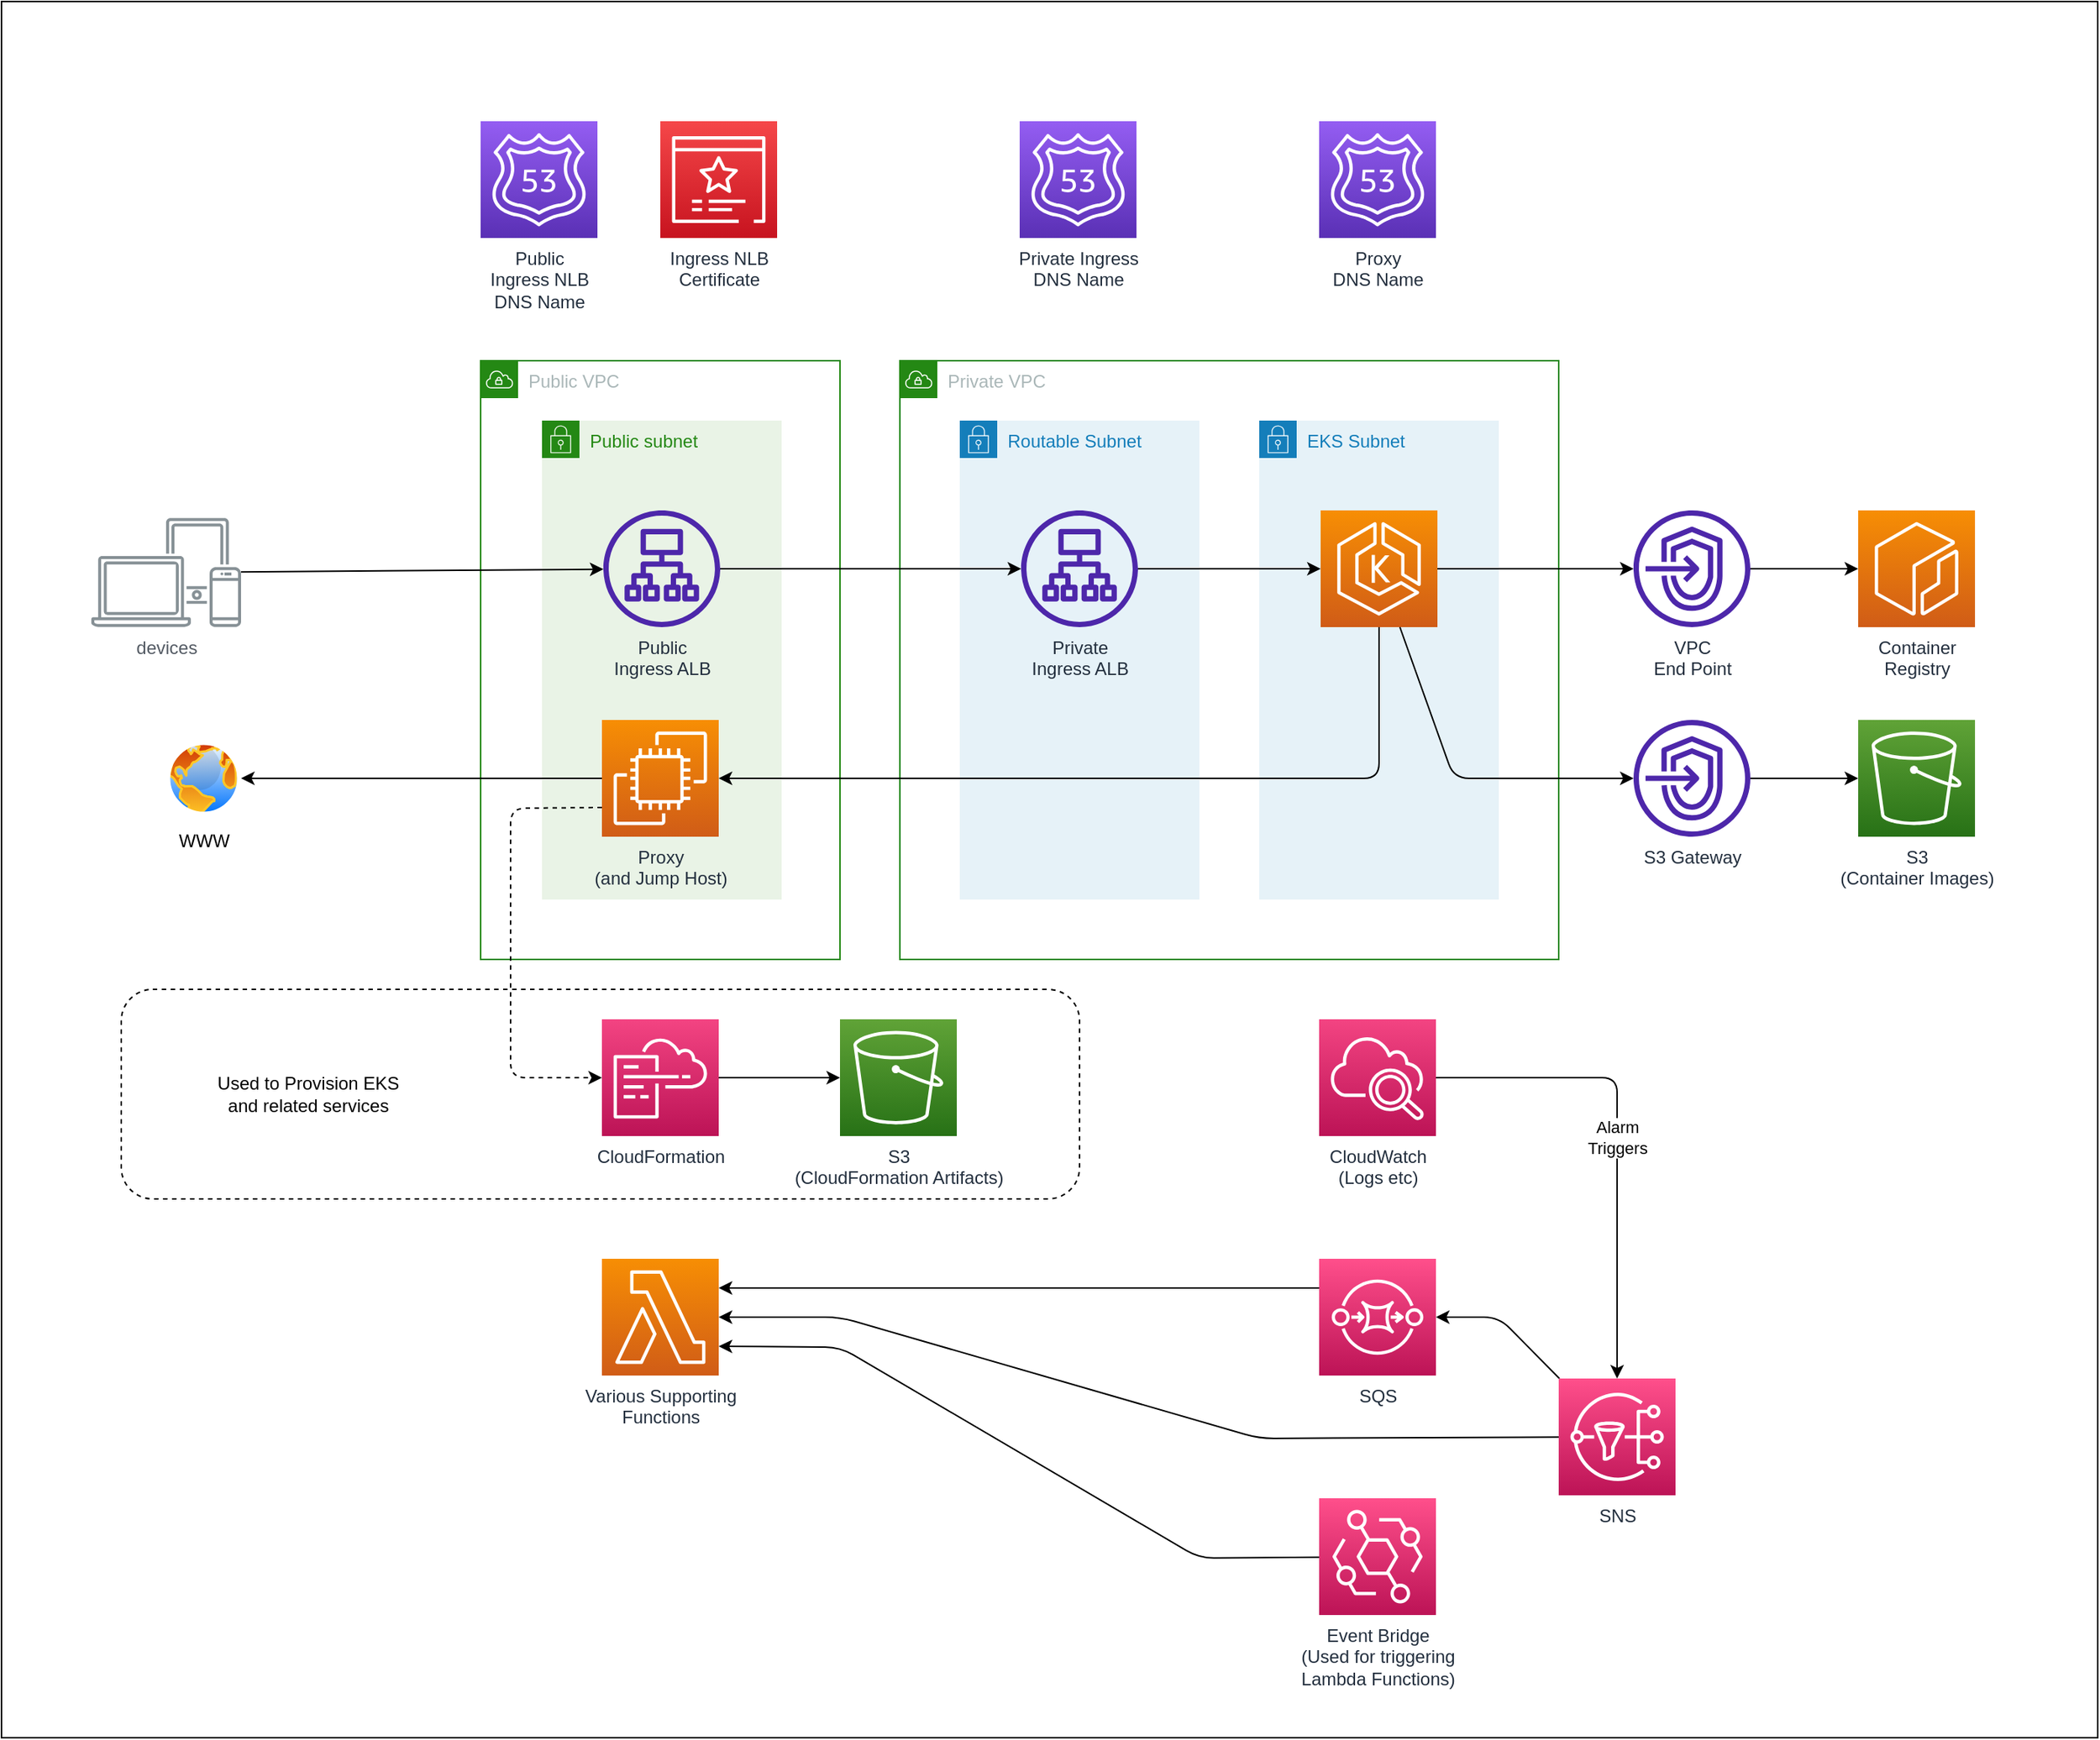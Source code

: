 <mxfile pages="2">
    <diagram id="fJJeGL6-6p_AqGsiRXhi" name="AWS Components">
        <mxGraphModel dx="2504" dy="2134" grid="1" gridSize="10" guides="1" tooltips="1" connect="1" arrows="1" fold="1" page="1" pageScale="1" pageWidth="850" pageHeight="1100" math="0" shadow="0">
            <root>
                <mxCell id="0"/>
                <mxCell id="1" parent="0"/>
                <mxCell id="JGwcwEdDxVMd2s7VXvuE-41" value="" style="rounded=0;whiteSpace=wrap;html=1;strokeColor=#000000;" parent="1" vertex="1">
                    <mxGeometry x="-360" y="-40" width="1400" height="1160" as="geometry"/>
                </mxCell>
                <mxCell id="47" value="" style="rounded=1;whiteSpace=wrap;html=1;strokeColor=#000000;dashed=1;" vertex="1" parent="1">
                    <mxGeometry x="-280" y="620" width="640" height="140" as="geometry"/>
                </mxCell>
                <mxCell id="2" value="Private VPC" style="points=[[0,0],[0.25,0],[0.5,0],[0.75,0],[1,0],[1,0.25],[1,0.5],[1,0.75],[1,1],[0.75,1],[0.5,1],[0.25,1],[0,1],[0,0.75],[0,0.5],[0,0.25]];outlineConnect=0;gradientColor=none;html=1;whiteSpace=wrap;fontSize=12;fontStyle=0;container=1;pointerEvents=0;collapsible=0;recursiveResize=0;shape=mxgraph.aws4.group;grIcon=mxgraph.aws4.group_vpc;strokeColor=#248814;fillColor=none;verticalAlign=top;align=left;spacingLeft=30;fontColor=#AAB7B8;dashed=0;" parent="1" vertex="1">
                    <mxGeometry x="240" y="200" width="440" height="400" as="geometry"/>
                </mxCell>
                <mxCell id="4" value="Routable Subnet" style="points=[[0,0],[0.25,0],[0.5,0],[0.75,0],[1,0],[1,0.25],[1,0.5],[1,0.75],[1,1],[0.75,1],[0.5,1],[0.25,1],[0,1],[0,0.75],[0,0.5],[0,0.25]];outlineConnect=0;gradientColor=none;html=1;whiteSpace=wrap;fontSize=12;fontStyle=0;container=1;pointerEvents=0;collapsible=0;recursiveResize=0;shape=mxgraph.aws4.group;grIcon=mxgraph.aws4.group_security_group;grStroke=0;strokeColor=#147EBA;fillColor=#E6F2F8;verticalAlign=top;align=left;spacingLeft=30;fontColor=#147EBA;dashed=0;" parent="2" vertex="1">
                    <mxGeometry x="40" y="40" width="160" height="320" as="geometry"/>
                </mxCell>
                <mxCell id="25" value="&lt;div&gt;Private&lt;/div&gt;&lt;div&gt;Ingress ALB&lt;br&gt;&lt;/div&gt;" style="sketch=0;outlineConnect=0;fontColor=#232F3E;gradientColor=none;fillColor=#4D27AA;strokeColor=none;dashed=0;verticalLabelPosition=bottom;verticalAlign=top;align=center;html=1;fontSize=12;fontStyle=0;aspect=fixed;pointerEvents=1;shape=mxgraph.aws4.application_load_balancer;" parent="4" vertex="1">
                    <mxGeometry x="41" y="60" width="78" height="78" as="geometry"/>
                </mxCell>
                <mxCell id="5" value="&lt;div&gt;EKS Subnet&lt;/div&gt;" style="points=[[0,0],[0.25,0],[0.5,0],[0.75,0],[1,0],[1,0.25],[1,0.5],[1,0.75],[1,1],[0.75,1],[0.5,1],[0.25,1],[0,1],[0,0.75],[0,0.5],[0,0.25]];outlineConnect=0;gradientColor=none;html=1;whiteSpace=wrap;fontSize=12;fontStyle=0;container=1;pointerEvents=0;collapsible=0;recursiveResize=0;shape=mxgraph.aws4.group;grIcon=mxgraph.aws4.group_security_group;grStroke=0;strokeColor=#147EBA;fillColor=#E6F2F8;verticalAlign=top;align=left;spacingLeft=30;fontColor=#147EBA;dashed=0;" parent="2" vertex="1">
                    <mxGeometry x="240" y="40" width="160" height="320" as="geometry"/>
                </mxCell>
                <mxCell id="10" value="" style="sketch=0;points=[[0,0,0],[0.25,0,0],[0.5,0,0],[0.75,0,0],[1,0,0],[0,1,0],[0.25,1,0],[0.5,1,0],[0.75,1,0],[1,1,0],[0,0.25,0],[0,0.5,0],[0,0.75,0],[1,0.25,0],[1,0.5,0],[1,0.75,0]];outlineConnect=0;fontColor=#232F3E;gradientColor=#F78E04;gradientDirection=north;fillColor=#D05C17;strokeColor=#ffffff;dashed=0;verticalLabelPosition=bottom;verticalAlign=top;align=center;html=1;fontSize=12;fontStyle=0;aspect=fixed;shape=mxgraph.aws4.resourceIcon;resIcon=mxgraph.aws4.eks;" parent="5" vertex="1">
                    <mxGeometry x="41" y="60" width="78" height="78" as="geometry"/>
                </mxCell>
                <mxCell id="27" style="edgeStyle=none;html=1;entryX=0;entryY=0.5;entryDx=0;entryDy=0;entryPerimeter=0;" parent="2" source="25" target="10" edge="1">
                    <mxGeometry relative="1" as="geometry"/>
                </mxCell>
                <mxCell id="6" value="Public VPC" style="points=[[0,0],[0.25,0],[0.5,0],[0.75,0],[1,0],[1,0.25],[1,0.5],[1,0.75],[1,1],[0.75,1],[0.5,1],[0.25,1],[0,1],[0,0.75],[0,0.5],[0,0.25]];outlineConnect=0;gradientColor=none;html=1;whiteSpace=wrap;fontSize=12;fontStyle=0;container=1;pointerEvents=0;collapsible=0;recursiveResize=0;shape=mxgraph.aws4.group;grIcon=mxgraph.aws4.group_vpc;strokeColor=#248814;fillColor=none;verticalAlign=top;align=left;spacingLeft=30;fontColor=#AAB7B8;dashed=0;" parent="1" vertex="1">
                    <mxGeometry x="-40" y="200" width="240" height="400" as="geometry"/>
                </mxCell>
                <mxCell id="9" value="Public subnet" style="points=[[0,0],[0.25,0],[0.5,0],[0.75,0],[1,0],[1,0.25],[1,0.5],[1,0.75],[1,1],[0.75,1],[0.5,1],[0.25,1],[0,1],[0,0.75],[0,0.5],[0,0.25]];outlineConnect=0;gradientColor=none;html=1;whiteSpace=wrap;fontSize=12;fontStyle=0;container=1;pointerEvents=0;collapsible=0;recursiveResize=0;shape=mxgraph.aws4.group;grIcon=mxgraph.aws4.group_security_group;grStroke=0;strokeColor=#248814;fillColor=#E9F3E6;verticalAlign=top;align=left;spacingLeft=30;fontColor=#248814;dashed=0;" parent="6" vertex="1">
                    <mxGeometry x="41" y="40" width="160" height="320" as="geometry"/>
                </mxCell>
                <mxCell id="17" value="&lt;div&gt;Proxy&lt;/div&gt;&lt;div&gt;(and Jump Host)&lt;br&gt;&lt;/div&gt;" style="sketch=0;points=[[0,0,0],[0.25,0,0],[0.5,0,0],[0.75,0,0],[1,0,0],[0,1,0],[0.25,1,0],[0.5,1,0],[0.75,1,0],[1,1,0],[0,0.25,0],[0,0.5,0],[0,0.75,0],[1,0.25,0],[1,0.5,0],[1,0.75,0]];outlineConnect=0;fontColor=#232F3E;gradientColor=#F78E04;gradientDirection=north;fillColor=#D05C17;strokeColor=#ffffff;dashed=0;verticalLabelPosition=bottom;verticalAlign=top;align=center;html=1;fontSize=12;fontStyle=0;aspect=fixed;shape=mxgraph.aws4.resourceIcon;resIcon=mxgraph.aws4.ec2;" parent="9" vertex="1">
                    <mxGeometry x="40" y="200" width="78" height="78" as="geometry"/>
                </mxCell>
                <mxCell id="24" value="&lt;div&gt;Public&lt;/div&gt;&lt;div&gt;Ingress ALB&lt;/div&gt;" style="sketch=0;outlineConnect=0;fontColor=#232F3E;gradientColor=none;fillColor=#4D27AA;strokeColor=none;dashed=0;verticalLabelPosition=bottom;verticalAlign=top;align=center;html=1;fontSize=12;fontStyle=0;aspect=fixed;pointerEvents=1;shape=mxgraph.aws4.application_load_balancer;" parent="9" vertex="1">
                    <mxGeometry x="41" y="60" width="78" height="78" as="geometry"/>
                </mxCell>
                <mxCell id="14" style="edgeStyle=none;html=1;" parent="1" source="13" target="24" edge="1">
                    <mxGeometry relative="1" as="geometry">
                        <mxPoint x="42" y="338.705" as="targetPoint"/>
                    </mxGeometry>
                </mxCell>
                <mxCell id="13" value="devices" style="sketch=0;outlineConnect=0;gradientColor=none;fontColor=#545B64;strokeColor=none;fillColor=#879196;dashed=0;verticalLabelPosition=bottom;verticalAlign=top;align=center;html=1;fontSize=12;fontStyle=0;aspect=fixed;shape=mxgraph.aws4.illustration_devices;pointerEvents=1" parent="1" vertex="1">
                    <mxGeometry x="-300" y="305" width="100" height="73" as="geometry"/>
                </mxCell>
                <mxCell id="18" value="WWW" style="aspect=fixed;perimeter=ellipsePerimeter;html=1;align=center;shadow=0;dashed=0;spacingTop=3;image;image=img/lib/active_directory/internet_globe.svg;" parent="1" vertex="1">
                    <mxGeometry x="-250" y="454" width="50" height="50" as="geometry"/>
                </mxCell>
                <mxCell id="19" style="edgeStyle=none;html=1;entryX=1;entryY=0.5;entryDx=0;entryDy=0;" parent="1" source="17" target="18" edge="1">
                    <mxGeometry relative="1" as="geometry"/>
                </mxCell>
                <mxCell id="20" style="edgeStyle=none;html=1;entryX=1;entryY=0.5;entryDx=0;entryDy=0;entryPerimeter=0;" parent="1" source="10" target="17" edge="1">
                    <mxGeometry relative="1" as="geometry">
                        <Array as="points">
                            <mxPoint x="560" y="479"/>
                        </Array>
                    </mxGeometry>
                </mxCell>
                <mxCell id="21" value="Public&lt;br&gt;&lt;div&gt;Ingress NLB&lt;/div&gt;&lt;div&gt;DNS Name&lt;br&gt;&lt;/div&gt;" style="sketch=0;points=[[0,0,0],[0.25,0,0],[0.5,0,0],[0.75,0,0],[1,0,0],[0,1,0],[0.25,1,0],[0.5,1,0],[0.75,1,0],[1,1,0],[0,0.25,0],[0,0.5,0],[0,0.75,0],[1,0.25,0],[1,0.5,0],[1,0.75,0]];outlineConnect=0;fontColor=#232F3E;gradientColor=#945DF2;gradientDirection=north;fillColor=#5A30B5;strokeColor=#ffffff;dashed=0;verticalLabelPosition=bottom;verticalAlign=top;align=center;html=1;fontSize=12;fontStyle=0;aspect=fixed;shape=mxgraph.aws4.resourceIcon;resIcon=mxgraph.aws4.route_53;" parent="1" vertex="1">
                    <mxGeometry x="-40" y="40" width="78" height="78" as="geometry"/>
                </mxCell>
                <mxCell id="22" value="&lt;div&gt;Ingress NLB&lt;br&gt;&lt;/div&gt;&lt;div&gt;Certificate&lt;/div&gt;" style="sketch=0;points=[[0,0,0],[0.25,0,0],[0.5,0,0],[0.75,0,0],[1,0,0],[0,1,0],[0.25,1,0],[0.5,1,0],[0.75,1,0],[1,1,0],[0,0.25,0],[0,0.5,0],[0,0.75,0],[1,0.25,0],[1,0.5,0],[1,0.75,0]];outlineConnect=0;fontColor=#232F3E;gradientColor=#F54749;gradientDirection=north;fillColor=#C7131F;strokeColor=#ffffff;dashed=0;verticalLabelPosition=bottom;verticalAlign=top;align=center;html=1;fontSize=12;fontStyle=0;aspect=fixed;shape=mxgraph.aws4.resourceIcon;resIcon=mxgraph.aws4.certificate_manager_3;" parent="1" vertex="1">
                    <mxGeometry x="80" y="40" width="78" height="78" as="geometry"/>
                </mxCell>
                <mxCell id="23" value="&lt;div&gt;Proxy&lt;/div&gt;&lt;div&gt;DNS Name&lt;br&gt;&lt;/div&gt;" style="sketch=0;points=[[0,0,0],[0.25,0,0],[0.5,0,0],[0.75,0,0],[1,0,0],[0,1,0],[0.25,1,0],[0.5,1,0],[0.75,1,0],[1,1,0],[0,0.25,0],[0,0.5,0],[0,0.75,0],[1,0.25,0],[1,0.5,0],[1,0.75,0]];outlineConnect=0;fontColor=#232F3E;gradientColor=#945DF2;gradientDirection=north;fillColor=#5A30B5;strokeColor=#ffffff;dashed=0;verticalLabelPosition=bottom;verticalAlign=top;align=center;html=1;fontSize=12;fontStyle=0;aspect=fixed;shape=mxgraph.aws4.resourceIcon;resIcon=mxgraph.aws4.route_53;" parent="1" vertex="1">
                    <mxGeometry x="520" y="40" width="78" height="78" as="geometry"/>
                </mxCell>
                <mxCell id="26" style="edgeStyle=none;html=1;" parent="1" source="24" target="25" edge="1">
                    <mxGeometry relative="1" as="geometry"/>
                </mxCell>
                <mxCell id="28" value="&lt;div&gt;Private Ingress&lt;/div&gt;&lt;div&gt;DNS Name&lt;br&gt;&lt;/div&gt;" style="sketch=0;points=[[0,0,0],[0.25,0,0],[0.5,0,0],[0.75,0,0],[1,0,0],[0,1,0],[0.25,1,0],[0.5,1,0],[0.75,1,0],[1,1,0],[0,0.25,0],[0,0.5,0],[0,0.75,0],[1,0.25,0],[1,0.5,0],[1,0.75,0]];outlineConnect=0;fontColor=#232F3E;gradientColor=#945DF2;gradientDirection=north;fillColor=#5A30B5;strokeColor=#ffffff;dashed=0;verticalLabelPosition=bottom;verticalAlign=top;align=center;html=1;fontSize=12;fontStyle=0;aspect=fixed;shape=mxgraph.aws4.resourceIcon;resIcon=mxgraph.aws4.route_53;" parent="1" vertex="1">
                    <mxGeometry x="320" y="40" width="78" height="78" as="geometry"/>
                </mxCell>
                <mxCell id="29" value="&lt;div&gt;Various Supporting&lt;/div&gt;&lt;div&gt;Functions&lt;br&gt;&lt;/div&gt;" style="sketch=0;points=[[0,0,0],[0.25,0,0],[0.5,0,0],[0.75,0,0],[1,0,0],[0,1,0],[0.25,1,0],[0.5,1,0],[0.75,1,0],[1,1,0],[0,0.25,0],[0,0.5,0],[0,0.75,0],[1,0.25,0],[1,0.5,0],[1,0.75,0]];outlineConnect=0;fontColor=#232F3E;gradientColor=#F78E04;gradientDirection=north;fillColor=#D05C17;strokeColor=#ffffff;dashed=0;verticalLabelPosition=bottom;verticalAlign=top;align=center;html=1;fontSize=12;fontStyle=0;aspect=fixed;shape=mxgraph.aws4.resourceIcon;resIcon=mxgraph.aws4.lambda;" parent="1" vertex="1">
                    <mxGeometry x="41" y="800" width="78" height="78" as="geometry"/>
                </mxCell>
                <mxCell id="43" style="edgeStyle=none;html=1;entryX=1;entryY=0.75;entryDx=0;entryDy=0;entryPerimeter=0;" edge="1" parent="1" source="30" target="29">
                    <mxGeometry relative="1" as="geometry">
                        <Array as="points">
                            <mxPoint x="440" y="1000"/>
                            <mxPoint x="200" y="859"/>
                        </Array>
                    </mxGeometry>
                </mxCell>
                <mxCell id="30" value="&lt;div&gt;Event Bridge&lt;/div&gt;&lt;div&gt;(Used for triggering &lt;br&gt;&lt;/div&gt;&lt;div&gt;Lambda Functions)&lt;br&gt;&lt;/div&gt;" style="sketch=0;points=[[0,0,0],[0.25,0,0],[0.5,0,0],[0.75,0,0],[1,0,0],[0,1,0],[0.25,1,0],[0.5,1,0],[0.75,1,0],[1,1,0],[0,0.25,0],[0,0.5,0],[0,0.75,0],[1,0.25,0],[1,0.5,0],[1,0.75,0]];outlineConnect=0;fontColor=#232F3E;gradientColor=#FF4F8B;gradientDirection=north;fillColor=#BC1356;strokeColor=#ffffff;dashed=0;verticalLabelPosition=bottom;verticalAlign=top;align=center;html=1;fontSize=12;fontStyle=0;aspect=fixed;shape=mxgraph.aws4.resourceIcon;resIcon=mxgraph.aws4.eventbridge;" parent="1" vertex="1">
                    <mxGeometry x="520" y="960" width="78" height="78" as="geometry"/>
                </mxCell>
                <mxCell id="54" value="&lt;div&gt;Alarm&lt;/div&gt;&lt;div&gt;Triggers&lt;br&gt;&lt;/div&gt;" style="edgeStyle=none;html=1;entryX=0.5;entryY=0;entryDx=0;entryDy=0;entryPerimeter=0;exitX=1;exitY=0.5;exitDx=0;exitDy=0;exitPerimeter=0;" edge="1" parent="1" source="31" target="49">
                    <mxGeometry relative="1" as="geometry">
                        <Array as="points">
                            <mxPoint x="719" y="679"/>
                        </Array>
                    </mxGeometry>
                </mxCell>
                <mxCell id="31" value="&lt;div&gt;CloudWatch&lt;/div&gt;&lt;div&gt;(Logs etc)&lt;br&gt;&lt;/div&gt;" style="sketch=0;points=[[0,0,0],[0.25,0,0],[0.5,0,0],[0.75,0,0],[1,0,0],[0,1,0],[0.25,1,0],[0.5,1,0],[0.75,1,0],[1,1,0],[0,0.25,0],[0,0.5,0],[0,0.75,0],[1,0.25,0],[1,0.5,0],[1,0.75,0]];points=[[0,0,0],[0.25,0,0],[0.5,0,0],[0.75,0,0],[1,0,0],[0,1,0],[0.25,1,0],[0.5,1,0],[0.75,1,0],[1,1,0],[0,0.25,0],[0,0.5,0],[0,0.75,0],[1,0.25,0],[1,0.5,0],[1,0.75,0]];outlineConnect=0;fontColor=#232F3E;gradientColor=#F34482;gradientDirection=north;fillColor=#BC1356;strokeColor=#ffffff;dashed=0;verticalLabelPosition=bottom;verticalAlign=top;align=center;html=1;fontSize=12;fontStyle=0;aspect=fixed;shape=mxgraph.aws4.resourceIcon;resIcon=mxgraph.aws4.cloudwatch_2;" parent="1" vertex="1">
                    <mxGeometry x="520" y="640" width="78" height="78" as="geometry"/>
                </mxCell>
                <mxCell id="32" value="&lt;div&gt;Container&lt;/div&gt;&lt;div&gt;Registry&lt;br&gt;&lt;/div&gt;" style="sketch=0;points=[[0,0,0],[0.25,0,0],[0.5,0,0],[0.75,0,0],[1,0,0],[0,1,0],[0.25,1,0],[0.5,1,0],[0.75,1,0],[1,1,0],[0,0.25,0],[0,0.5,0],[0,0.75,0],[1,0.25,0],[1,0.5,0],[1,0.75,0]];outlineConnect=0;fontColor=#232F3E;gradientColor=#F78E04;gradientDirection=north;fillColor=#D05C17;strokeColor=#ffffff;dashed=0;verticalLabelPosition=bottom;verticalAlign=top;align=center;html=1;fontSize=12;fontStyle=0;aspect=fixed;shape=mxgraph.aws4.resourceIcon;resIcon=mxgraph.aws4.ecr;" parent="1" vertex="1">
                    <mxGeometry x="880" y="300" width="78" height="78" as="geometry"/>
                </mxCell>
                <mxCell id="36" style="edgeStyle=none;html=1;entryX=0;entryY=0.5;entryDx=0;entryDy=0;entryPerimeter=0;" parent="1" source="34" target="32" edge="1">
                    <mxGeometry relative="1" as="geometry"/>
                </mxCell>
                <mxCell id="34" value="&lt;div&gt;VPC&lt;/div&gt;&lt;div&gt;End Point&lt;br&gt;&lt;/div&gt;" style="sketch=0;outlineConnect=0;fontColor=#232F3E;gradientColor=none;fillColor=#4D27AA;strokeColor=none;dashed=0;verticalLabelPosition=bottom;verticalAlign=top;align=center;html=1;fontSize=12;fontStyle=0;aspect=fixed;pointerEvents=1;shape=mxgraph.aws4.endpoints;" parent="1" vertex="1">
                    <mxGeometry x="730" y="300" width="78" height="78" as="geometry"/>
                </mxCell>
                <mxCell id="35" style="edgeStyle=none;html=1;" parent="1" source="10" target="34" edge="1">
                    <mxGeometry relative="1" as="geometry"/>
                </mxCell>
                <mxCell id="41" style="edgeStyle=none;html=1;entryX=0;entryY=0.5;entryDx=0;entryDy=0;entryPerimeter=0;" parent="1" source="37" target="39" edge="1">
                    <mxGeometry relative="1" as="geometry"/>
                </mxCell>
                <mxCell id="37" value="S3 Gateway" style="sketch=0;outlineConnect=0;fontColor=#232F3E;gradientColor=none;fillColor=#4D27AA;strokeColor=none;dashed=0;verticalLabelPosition=bottom;verticalAlign=top;align=center;html=1;fontSize=12;fontStyle=0;aspect=fixed;pointerEvents=1;shape=mxgraph.aws4.endpoints;" parent="1" vertex="1">
                    <mxGeometry x="730" y="440" width="78" height="78" as="geometry"/>
                </mxCell>
                <mxCell id="39" value="&lt;div&gt;S3&lt;/div&gt;&lt;div&gt;(Container Images)&lt;br&gt;&lt;/div&gt;" style="sketch=0;points=[[0,0,0],[0.25,0,0],[0.5,0,0],[0.75,0,0],[1,0,0],[0,1,0],[0.25,1,0],[0.5,1,0],[0.75,1,0],[1,1,0],[0,0.25,0],[0,0.5,0],[0,0.75,0],[1,0.25,0],[1,0.5,0],[1,0.75,0]];outlineConnect=0;fontColor=#232F3E;gradientColor=#60A337;gradientDirection=north;fillColor=#277116;strokeColor=#ffffff;dashed=0;verticalLabelPosition=bottom;verticalAlign=top;align=center;html=1;fontSize=12;fontStyle=0;aspect=fixed;shape=mxgraph.aws4.resourceIcon;resIcon=mxgraph.aws4.s3;" parent="1" vertex="1">
                    <mxGeometry x="880" y="440" width="78" height="78" as="geometry"/>
                </mxCell>
                <mxCell id="40" style="edgeStyle=none;html=1;" parent="1" source="10" target="37" edge="1">
                    <mxGeometry relative="1" as="geometry">
                        <Array as="points">
                            <mxPoint x="610" y="479"/>
                        </Array>
                    </mxGeometry>
                </mxCell>
                <mxCell id="42" value="&lt;div&gt;S3&lt;/div&gt;&lt;div&gt;(CloudFormation Artifacts)&lt;br&gt;&lt;/div&gt;" style="sketch=0;points=[[0,0,0],[0.25,0,0],[0.5,0,0],[0.75,0,0],[1,0,0],[0,1,0],[0.25,1,0],[0.5,1,0],[0.75,1,0],[1,1,0],[0,0.25,0],[0,0.5,0],[0,0.75,0],[1,0.25,0],[1,0.5,0],[1,0.75,0]];outlineConnect=0;fontColor=#232F3E;gradientColor=#60A337;gradientDirection=north;fillColor=#277116;strokeColor=#ffffff;dashed=0;verticalLabelPosition=bottom;verticalAlign=top;align=center;html=1;fontSize=12;fontStyle=0;aspect=fixed;shape=mxgraph.aws4.resourceIcon;resIcon=mxgraph.aws4.s3;" vertex="1" parent="1">
                    <mxGeometry x="200" y="640" width="78" height="78" as="geometry"/>
                </mxCell>
                <mxCell id="45" style="edgeStyle=none;html=1;entryX=0;entryY=0.5;entryDx=0;entryDy=0;entryPerimeter=0;" edge="1" parent="1" source="44" target="42">
                    <mxGeometry relative="1" as="geometry"/>
                </mxCell>
                <mxCell id="44" value="CloudFormation" style="sketch=0;points=[[0,0,0],[0.25,0,0],[0.5,0,0],[0.75,0,0],[1,0,0],[0,1,0],[0.25,1,0],[0.5,1,0],[0.75,1,0],[1,1,0],[0,0.25,0],[0,0.5,0],[0,0.75,0],[1,0.25,0],[1,0.5,0],[1,0.75,0]];points=[[0,0,0],[0.25,0,0],[0.5,0,0],[0.75,0,0],[1,0,0],[0,1,0],[0.25,1,0],[0.5,1,0],[0.75,1,0],[1,1,0],[0,0.25,0],[0,0.5,0],[0,0.75,0],[1,0.25,0],[1,0.5,0],[1,0.75,0]];outlineConnect=0;fontColor=#232F3E;gradientColor=#F34482;gradientDirection=north;fillColor=#BC1356;strokeColor=#ffffff;dashed=0;verticalLabelPosition=bottom;verticalAlign=top;align=center;html=1;fontSize=12;fontStyle=0;aspect=fixed;shape=mxgraph.aws4.resourceIcon;resIcon=mxgraph.aws4.cloudformation;" vertex="1" parent="1">
                    <mxGeometry x="41" y="640" width="78" height="78" as="geometry"/>
                </mxCell>
                <mxCell id="46" style="edgeStyle=none;html=1;entryX=0;entryY=0.5;entryDx=0;entryDy=0;entryPerimeter=0;exitX=0;exitY=0.75;exitDx=0;exitDy=0;exitPerimeter=0;dashed=1;" edge="1" parent="1" source="17" target="44">
                    <mxGeometry relative="1" as="geometry">
                        <Array as="points">
                            <mxPoint x="-20" y="499"/>
                            <mxPoint x="-20" y="679"/>
                        </Array>
                    </mxGeometry>
                </mxCell>
                <mxCell id="48" value="Used to Provision EKS and related services" style="text;html=1;strokeColor=none;fillColor=none;align=center;verticalAlign=middle;whiteSpace=wrap;rounded=0;" vertex="1" parent="1">
                    <mxGeometry x="-220" y="675" width="130" height="30" as="geometry"/>
                </mxCell>
                <mxCell id="51" style="edgeStyle=none;html=1;entryX=1;entryY=0.5;entryDx=0;entryDy=0;entryPerimeter=0;" edge="1" parent="1" source="49" target="50">
                    <mxGeometry relative="1" as="geometry">
                        <Array as="points">
                            <mxPoint x="640" y="839"/>
                        </Array>
                    </mxGeometry>
                </mxCell>
                <mxCell id="53" style="edgeStyle=none;html=1;entryX=1;entryY=0.5;entryDx=0;entryDy=0;entryPerimeter=0;" edge="1" parent="1" source="49" target="29">
                    <mxGeometry relative="1" as="geometry">
                        <Array as="points">
                            <mxPoint x="480" y="920"/>
                            <mxPoint x="200" y="839"/>
                        </Array>
                    </mxGeometry>
                </mxCell>
                <mxCell id="49" value="SNS" style="sketch=0;points=[[0,0,0],[0.25,0,0],[0.5,0,0],[0.75,0,0],[1,0,0],[0,1,0],[0.25,1,0],[0.5,1,0],[0.75,1,0],[1,1,0],[0,0.25,0],[0,0.5,0],[0,0.75,0],[1,0.25,0],[1,0.5,0],[1,0.75,0]];outlineConnect=0;fontColor=#232F3E;gradientColor=#FF4F8B;gradientDirection=north;fillColor=#BC1356;strokeColor=#ffffff;dashed=0;verticalLabelPosition=bottom;verticalAlign=top;align=center;html=1;fontSize=12;fontStyle=0;aspect=fixed;shape=mxgraph.aws4.resourceIcon;resIcon=mxgraph.aws4.sns;" vertex="1" parent="1">
                    <mxGeometry x="680" y="880" width="78" height="78" as="geometry"/>
                </mxCell>
                <mxCell id="52" style="edgeStyle=none;html=1;entryX=1;entryY=0.25;entryDx=0;entryDy=0;entryPerimeter=0;exitX=0;exitY=0.25;exitDx=0;exitDy=0;exitPerimeter=0;" edge="1" parent="1" source="50" target="29">
                    <mxGeometry relative="1" as="geometry"/>
                </mxCell>
                <mxCell id="50" value="SQS" style="sketch=0;points=[[0,0,0],[0.25,0,0],[0.5,0,0],[0.75,0,0],[1,0,0],[0,1,0],[0.25,1,0],[0.5,1,0],[0.75,1,0],[1,1,0],[0,0.25,0],[0,0.5,0],[0,0.75,0],[1,0.25,0],[1,0.5,0],[1,0.75,0]];outlineConnect=0;fontColor=#232F3E;gradientColor=#FF4F8B;gradientDirection=north;fillColor=#BC1356;strokeColor=#ffffff;dashed=0;verticalLabelPosition=bottom;verticalAlign=top;align=center;html=1;fontSize=12;fontStyle=0;aspect=fixed;shape=mxgraph.aws4.resourceIcon;resIcon=mxgraph.aws4.sqs;" vertex="1" parent="1">
                    <mxGeometry x="520" y="800" width="78" height="78" as="geometry"/>
                </mxCell>
            </root>
        </mxGraphModel>
    </diagram>
    <diagram id="NClhZh8iLGfi0EfKB1Yt" name="EKS Components">
        <mxGraphModel dx="2062" dy="1229" grid="1" gridSize="10" guides="1" tooltips="1" connect="1" arrows="1" fold="1" page="1" pageScale="1" pageWidth="850" pageHeight="1100" math="0" shadow="0">
            <root>
                <mxCell id="GFoCWtuotjD4sGx1J90k-0"/>
                <mxCell id="GFoCWtuotjD4sGx1J90k-1" parent="GFoCWtuotjD4sGx1J90k-0"/>
                <mxCell id="F5e7fQ9ra3P3XtKdDSP4-0" value="" style="rounded=1;whiteSpace=wrap;html=1;strokeColor=none;" vertex="1" parent="GFoCWtuotjD4sGx1J90k-1">
                    <mxGeometry x="40" y="40" width="560" height="760" as="geometry"/>
                </mxCell>
                <mxCell id="BORFXKp_mWNrE0BTdBku-0" value="EKS" style="fillColor=none;strokeColor=#5A6C86;dashed=1;verticalAlign=top;fontStyle=0;fontColor=#5A6C86;" parent="GFoCWtuotjD4sGx1J90k-1" vertex="1">
                    <mxGeometry x="120" y="120" width="400" height="600" as="geometry"/>
                </mxCell>
                <mxCell id="BORFXKp_mWNrE0BTdBku-1" value="&lt;div&gt;AWS LoadBalancer&lt;/div&gt;&lt;div&gt;Controller&lt;br&gt;&lt;/div&gt;" style="sketch=0;outlineConnect=0;fontColor=#232F3E;gradientColor=none;fillColor=#232F3D;strokeColor=none;dashed=0;verticalLabelPosition=bottom;verticalAlign=top;align=center;html=1;fontSize=12;fontStyle=0;aspect=fixed;pointerEvents=1;shape=mxgraph.aws4.external_sdk;" parent="GFoCWtuotjD4sGx1J90k-1" vertex="1">
                    <mxGeometry x="170" y="240" width="68" height="78" as="geometry"/>
                </mxCell>
                <mxCell id="BORFXKp_mWNrE0BTdBku-2" value="" style="sketch=0;points=[[0,0,0],[0.25,0,0],[0.5,0,0],[0.75,0,0],[1,0,0],[0,1,0],[0.25,1,0],[0.5,1,0],[0.75,1,0],[1,1,0],[0,0.25,0],[0,0.5,0],[0,0.75,0],[1,0.25,0],[1,0.5,0],[1,0.75,0]];outlineConnect=0;fontColor=#232F3E;gradientColor=#F78E04;gradientDirection=north;fillColor=#D05C17;strokeColor=#ffffff;dashed=0;verticalLabelPosition=bottom;verticalAlign=top;align=center;html=1;fontSize=12;fontStyle=0;aspect=fixed;shape=mxgraph.aws4.resourceIcon;resIcon=mxgraph.aws4.eks;" parent="GFoCWtuotjD4sGx1J90k-1" vertex="1">
                    <mxGeometry x="120" y="120" width="78" height="78" as="geometry"/>
                </mxCell>
                <mxCell id="BORFXKp_mWNrE0BTdBku-3" value="ArgoCD" style="sketch=0;outlineConnect=0;fontColor=#232F3E;gradientColor=none;fillColor=#232F3D;strokeColor=none;dashed=0;verticalLabelPosition=bottom;verticalAlign=top;align=center;html=1;fontSize=12;fontStyle=0;aspect=fixed;pointerEvents=1;shape=mxgraph.aws4.external_sdk;" parent="GFoCWtuotjD4sGx1J90k-1" vertex="1">
                    <mxGeometry x="170" y="400" width="68" height="78" as="geometry"/>
                </mxCell>
                <mxCell id="BORFXKp_mWNrE0BTdBku-4" value="&lt;div&gt;AWS Autoscaler&lt;/div&gt;&lt;div&gt;Controller&lt;br&gt;&lt;/div&gt;" style="sketch=0;outlineConnect=0;fontColor=#232F3E;gradientColor=none;fillColor=#232F3D;strokeColor=none;dashed=0;verticalLabelPosition=bottom;verticalAlign=top;align=center;html=1;fontSize=12;fontStyle=0;aspect=fixed;pointerEvents=1;shape=mxgraph.aws4.external_sdk;" parent="GFoCWtuotjD4sGx1J90k-1" vertex="1">
                    <mxGeometry x="170" y="560" width="68" height="78" as="geometry"/>
                </mxCell>
                <mxCell id="BORFXKp_mWNrE0BTdBku-5" value="&lt;div&gt;Kubernetes&lt;/div&gt;&lt;div&gt;Dashboard&lt;br&gt;&lt;/div&gt;" style="sketch=0;outlineConnect=0;fontColor=#232F3E;gradientColor=none;fillColor=#232F3D;strokeColor=none;dashed=0;verticalLabelPosition=bottom;verticalAlign=top;align=center;html=1;fontSize=12;fontStyle=0;aspect=fixed;pointerEvents=1;shape=mxgraph.aws4.external_sdk;" parent="GFoCWtuotjD4sGx1J90k-1" vertex="1">
                    <mxGeometry x="370" y="240" width="68" height="78" as="geometry"/>
                </mxCell>
            </root>
        </mxGraphModel>
    </diagram>
</mxfile>